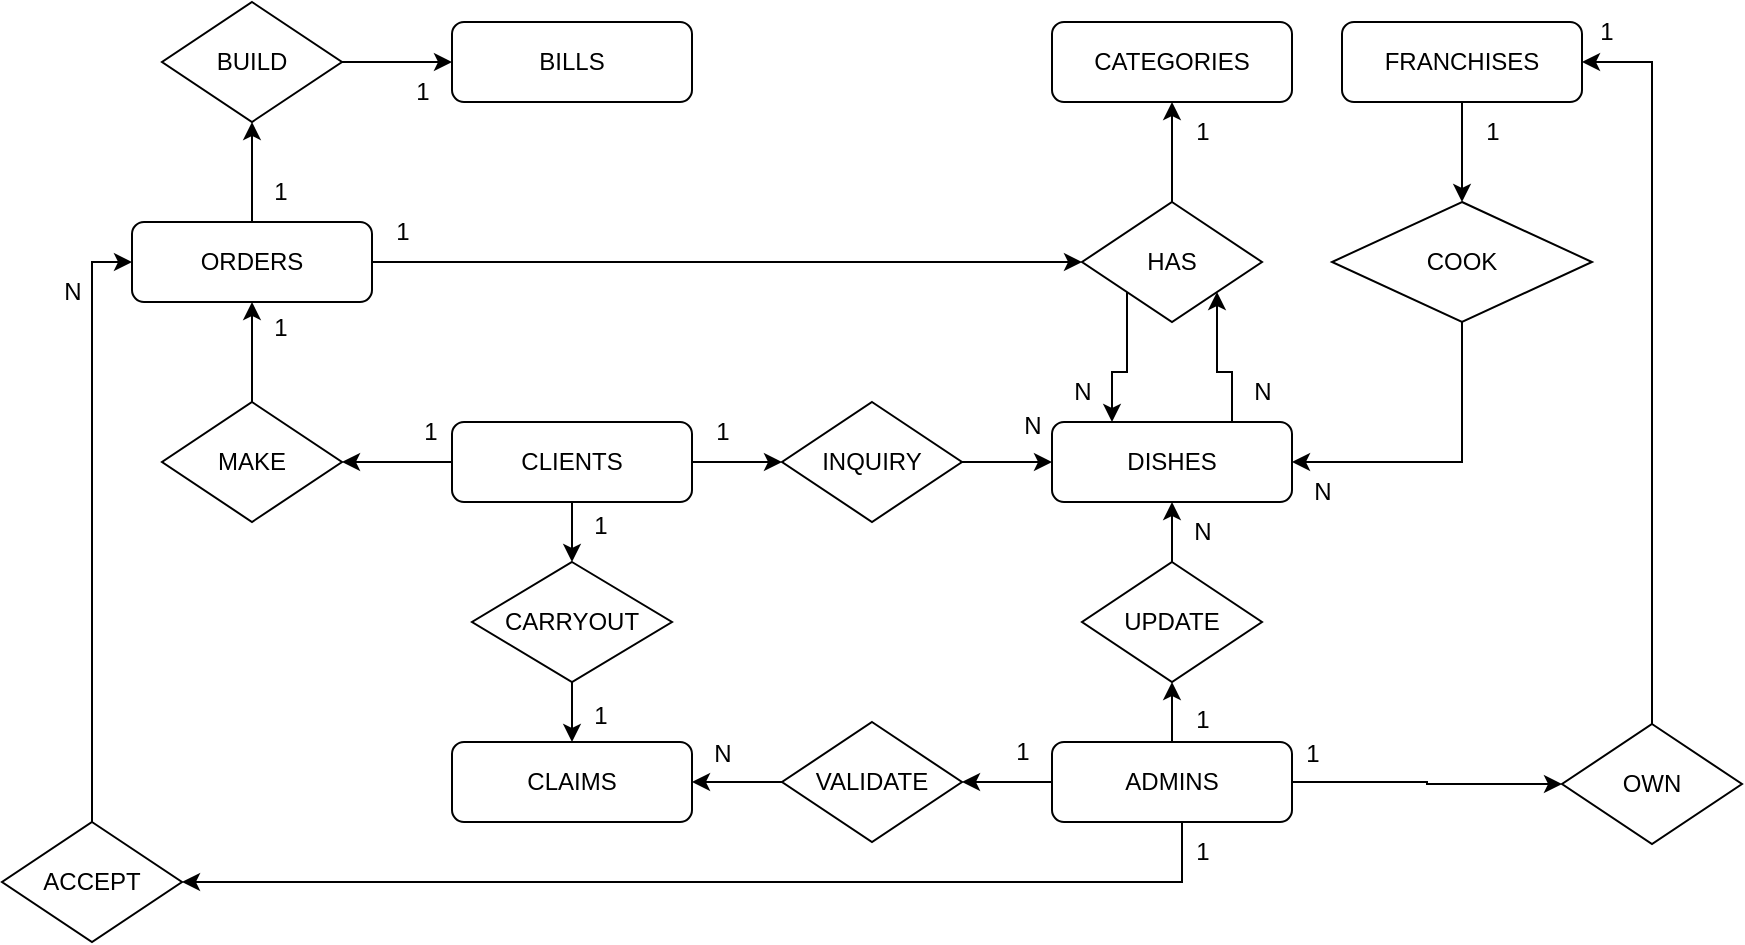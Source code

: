 <mxfile version="21.6.5" type="device">
  <diagram id="C5RBs43oDa-KdzZeNtuy" name="Page-1">
    <mxGraphModel dx="955" dy="550" grid="1" gridSize="10" guides="1" tooltips="1" connect="1" arrows="1" fold="1" page="1" pageScale="1" pageWidth="827" pageHeight="1169" background="#ffffff" math="0" shadow="0">
      <root>
        <mxCell id="WIyWlLk6GJQsqaUBKTNV-0" />
        <mxCell id="WIyWlLk6GJQsqaUBKTNV-1" parent="WIyWlLk6GJQsqaUBKTNV-0" />
        <mxCell id="UwueRlU5aX1hBGlAi6Qt-48" style="edgeStyle=orthogonalEdgeStyle;rounded=0;orthogonalLoop=1;jettySize=auto;html=1;exitX=0.75;exitY=0;exitDx=0;exitDy=0;entryX=1;entryY=1;entryDx=0;entryDy=0;" edge="1" parent="WIyWlLk6GJQsqaUBKTNV-1" source="WIyWlLk6GJQsqaUBKTNV-3" target="UwueRlU5aX1hBGlAi6Qt-29">
          <mxGeometry relative="1" as="geometry" />
        </mxCell>
        <mxCell id="WIyWlLk6GJQsqaUBKTNV-3" value="&lt;div&gt;DISHES&lt;/div&gt;" style="rounded=1;whiteSpace=wrap;html=1;fontSize=12;glass=0;strokeWidth=1;shadow=0;" parent="WIyWlLk6GJQsqaUBKTNV-1" vertex="1">
          <mxGeometry x="535" y="250" width="120" height="40" as="geometry" />
        </mxCell>
        <mxCell id="UwueRlU5aX1hBGlAi6Qt-17" style="edgeStyle=orthogonalEdgeStyle;rounded=0;orthogonalLoop=1;jettySize=auto;html=1;entryX=0.5;entryY=1;entryDx=0;entryDy=0;" edge="1" parent="WIyWlLk6GJQsqaUBKTNV-1" source="WIyWlLk6GJQsqaUBKTNV-7" target="UwueRlU5aX1hBGlAi6Qt-10">
          <mxGeometry relative="1" as="geometry" />
        </mxCell>
        <mxCell id="UwueRlU5aX1hBGlAi6Qt-40" style="edgeStyle=orthogonalEdgeStyle;rounded=0;orthogonalLoop=1;jettySize=auto;html=1;entryX=0;entryY=0.5;entryDx=0;entryDy=0;" edge="1" parent="WIyWlLk6GJQsqaUBKTNV-1" source="WIyWlLk6GJQsqaUBKTNV-7" target="UwueRlU5aX1hBGlAi6Qt-29">
          <mxGeometry relative="1" as="geometry" />
        </mxCell>
        <mxCell id="WIyWlLk6GJQsqaUBKTNV-7" value="ORDERS" style="rounded=1;whiteSpace=wrap;html=1;fontSize=12;glass=0;strokeWidth=1;shadow=0;" parent="WIyWlLk6GJQsqaUBKTNV-1" vertex="1">
          <mxGeometry x="75" y="150" width="120" height="40" as="geometry" />
        </mxCell>
        <mxCell id="UwueRlU5aX1hBGlAi6Qt-2" value="BILLS" style="rounded=1;whiteSpace=wrap;html=1;fontSize=12;glass=0;strokeWidth=1;shadow=0;" vertex="1" parent="WIyWlLk6GJQsqaUBKTNV-1">
          <mxGeometry x="235" y="50" width="120" height="40" as="geometry" />
        </mxCell>
        <mxCell id="UwueRlU5aX1hBGlAi6Qt-28" style="edgeStyle=orthogonalEdgeStyle;rounded=0;orthogonalLoop=1;jettySize=auto;html=1;entryX=1;entryY=0.5;entryDx=0;entryDy=0;" edge="1" parent="WIyWlLk6GJQsqaUBKTNV-1" source="UwueRlU5aX1hBGlAi6Qt-3" target="UwueRlU5aX1hBGlAi6Qt-9">
          <mxGeometry relative="1" as="geometry" />
        </mxCell>
        <mxCell id="UwueRlU5aX1hBGlAi6Qt-31" style="edgeStyle=orthogonalEdgeStyle;rounded=0;orthogonalLoop=1;jettySize=auto;html=1;entryX=0;entryY=0.5;entryDx=0;entryDy=0;" edge="1" parent="WIyWlLk6GJQsqaUBKTNV-1" source="UwueRlU5aX1hBGlAi6Qt-3" target="UwueRlU5aX1hBGlAi6Qt-23">
          <mxGeometry relative="1" as="geometry" />
        </mxCell>
        <mxCell id="UwueRlU5aX1hBGlAi6Qt-34" style="edgeStyle=orthogonalEdgeStyle;rounded=0;orthogonalLoop=1;jettySize=auto;html=1;" edge="1" parent="WIyWlLk6GJQsqaUBKTNV-1" source="UwueRlU5aX1hBGlAi6Qt-3" target="UwueRlU5aX1hBGlAi6Qt-19">
          <mxGeometry relative="1" as="geometry" />
        </mxCell>
        <mxCell id="UwueRlU5aX1hBGlAi6Qt-3" value="&lt;div&gt;CLIENTS&lt;br&gt;&lt;/div&gt;" style="rounded=1;whiteSpace=wrap;html=1;fontSize=12;glass=0;strokeWidth=1;shadow=0;" vertex="1" parent="WIyWlLk6GJQsqaUBKTNV-1">
          <mxGeometry x="235" y="250" width="120" height="40" as="geometry" />
        </mxCell>
        <mxCell id="UwueRlU5aX1hBGlAi6Qt-36" style="edgeStyle=orthogonalEdgeStyle;rounded=0;orthogonalLoop=1;jettySize=auto;html=1;" edge="1" parent="WIyWlLk6GJQsqaUBKTNV-1" source="UwueRlU5aX1hBGlAi6Qt-4" target="UwueRlU5aX1hBGlAi6Qt-33">
          <mxGeometry relative="1" as="geometry" />
        </mxCell>
        <mxCell id="UwueRlU5aX1hBGlAi6Qt-38" style="edgeStyle=orthogonalEdgeStyle;rounded=0;orthogonalLoop=1;jettySize=auto;html=1;" edge="1" parent="WIyWlLk6GJQsqaUBKTNV-1" source="UwueRlU5aX1hBGlAi6Qt-4" target="UwueRlU5aX1hBGlAi6Qt-20">
          <mxGeometry relative="1" as="geometry" />
        </mxCell>
        <mxCell id="UwueRlU5aX1hBGlAi6Qt-52" style="edgeStyle=orthogonalEdgeStyle;rounded=0;orthogonalLoop=1;jettySize=auto;html=1;entryX=1;entryY=0.5;entryDx=0;entryDy=0;" edge="1" parent="WIyWlLk6GJQsqaUBKTNV-1" source="UwueRlU5aX1hBGlAi6Qt-4" target="UwueRlU5aX1hBGlAi6Qt-51">
          <mxGeometry relative="1" as="geometry">
            <Array as="points">
              <mxPoint x="600" y="480" />
            </Array>
          </mxGeometry>
        </mxCell>
        <mxCell id="UwueRlU5aX1hBGlAi6Qt-79" style="edgeStyle=orthogonalEdgeStyle;rounded=0;orthogonalLoop=1;jettySize=auto;html=1;exitX=1;exitY=0.5;exitDx=0;exitDy=0;entryX=0;entryY=0.5;entryDx=0;entryDy=0;" edge="1" parent="WIyWlLk6GJQsqaUBKTNV-1" source="UwueRlU5aX1hBGlAi6Qt-4" target="UwueRlU5aX1hBGlAi6Qt-78">
          <mxGeometry relative="1" as="geometry" />
        </mxCell>
        <mxCell id="UwueRlU5aX1hBGlAi6Qt-4" value="ADMINS" style="rounded=1;whiteSpace=wrap;html=1;fontSize=12;glass=0;strokeWidth=1;shadow=0;" vertex="1" parent="WIyWlLk6GJQsqaUBKTNV-1">
          <mxGeometry x="535" y="410" width="120" height="40" as="geometry" />
        </mxCell>
        <mxCell id="UwueRlU5aX1hBGlAi6Qt-5" value="&lt;div&gt;CATEGORIES&lt;/div&gt;" style="rounded=1;whiteSpace=wrap;html=1;fontSize=12;glass=0;strokeWidth=1;shadow=0;" vertex="1" parent="WIyWlLk6GJQsqaUBKTNV-1">
          <mxGeometry x="535" y="50" width="120" height="40" as="geometry" />
        </mxCell>
        <mxCell id="UwueRlU5aX1hBGlAi6Qt-45" style="edgeStyle=orthogonalEdgeStyle;rounded=0;orthogonalLoop=1;jettySize=auto;html=1;entryX=0.5;entryY=0;entryDx=0;entryDy=0;" edge="1" parent="WIyWlLk6GJQsqaUBKTNV-1" source="UwueRlU5aX1hBGlAi6Qt-6" target="UwueRlU5aX1hBGlAi6Qt-30">
          <mxGeometry relative="1" as="geometry" />
        </mxCell>
        <mxCell id="UwueRlU5aX1hBGlAi6Qt-6" value="FRANCHISES" style="rounded=1;whiteSpace=wrap;html=1;fontSize=12;glass=0;strokeWidth=1;shadow=0;" vertex="1" parent="WIyWlLk6GJQsqaUBKTNV-1">
          <mxGeometry x="680" y="50" width="120" height="40" as="geometry" />
        </mxCell>
        <mxCell id="UwueRlU5aX1hBGlAi6Qt-8" value="CLAIMS" style="rounded=1;whiteSpace=wrap;html=1;fontSize=12;glass=0;strokeWidth=1;shadow=0;" vertex="1" parent="WIyWlLk6GJQsqaUBKTNV-1">
          <mxGeometry x="235" y="410" width="120" height="40" as="geometry" />
        </mxCell>
        <mxCell id="UwueRlU5aX1hBGlAi6Qt-16" style="edgeStyle=orthogonalEdgeStyle;rounded=0;orthogonalLoop=1;jettySize=auto;html=1;entryX=0.5;entryY=1;entryDx=0;entryDy=0;" edge="1" parent="WIyWlLk6GJQsqaUBKTNV-1" source="UwueRlU5aX1hBGlAi6Qt-9" target="WIyWlLk6GJQsqaUBKTNV-7">
          <mxGeometry relative="1" as="geometry" />
        </mxCell>
        <mxCell id="UwueRlU5aX1hBGlAi6Qt-9" value="MAKE" style="rhombus;whiteSpace=wrap;html=1;" vertex="1" parent="WIyWlLk6GJQsqaUBKTNV-1">
          <mxGeometry x="90" y="240" width="90" height="60" as="geometry" />
        </mxCell>
        <mxCell id="UwueRlU5aX1hBGlAi6Qt-18" style="edgeStyle=orthogonalEdgeStyle;rounded=0;orthogonalLoop=1;jettySize=auto;html=1;entryX=0;entryY=0.5;entryDx=0;entryDy=0;" edge="1" parent="WIyWlLk6GJQsqaUBKTNV-1" source="UwueRlU5aX1hBGlAi6Qt-10" target="UwueRlU5aX1hBGlAi6Qt-2">
          <mxGeometry relative="1" as="geometry" />
        </mxCell>
        <mxCell id="UwueRlU5aX1hBGlAi6Qt-10" value="BUILD" style="rhombus;whiteSpace=wrap;html=1;" vertex="1" parent="WIyWlLk6GJQsqaUBKTNV-1">
          <mxGeometry x="90" y="40" width="90" height="60" as="geometry" />
        </mxCell>
        <mxCell id="UwueRlU5aX1hBGlAi6Qt-35" style="edgeStyle=orthogonalEdgeStyle;rounded=0;orthogonalLoop=1;jettySize=auto;html=1;entryX=0.5;entryY=0;entryDx=0;entryDy=0;" edge="1" parent="WIyWlLk6GJQsqaUBKTNV-1" source="UwueRlU5aX1hBGlAi6Qt-19" target="UwueRlU5aX1hBGlAi6Qt-8">
          <mxGeometry relative="1" as="geometry" />
        </mxCell>
        <mxCell id="UwueRlU5aX1hBGlAi6Qt-19" value="CARRYOUT" style="rhombus;whiteSpace=wrap;html=1;" vertex="1" parent="WIyWlLk6GJQsqaUBKTNV-1">
          <mxGeometry x="245" y="320" width="100" height="60" as="geometry" />
        </mxCell>
        <mxCell id="UwueRlU5aX1hBGlAi6Qt-39" style="edgeStyle=orthogonalEdgeStyle;rounded=0;orthogonalLoop=1;jettySize=auto;html=1;entryX=1;entryY=0.5;entryDx=0;entryDy=0;" edge="1" parent="WIyWlLk6GJQsqaUBKTNV-1" source="UwueRlU5aX1hBGlAi6Qt-20" target="UwueRlU5aX1hBGlAi6Qt-8">
          <mxGeometry relative="1" as="geometry" />
        </mxCell>
        <mxCell id="UwueRlU5aX1hBGlAi6Qt-20" value="VALIDATE" style="rhombus;whiteSpace=wrap;html=1;" vertex="1" parent="WIyWlLk6GJQsqaUBKTNV-1">
          <mxGeometry x="400" y="400" width="90" height="60" as="geometry" />
        </mxCell>
        <mxCell id="UwueRlU5aX1hBGlAi6Qt-32" style="edgeStyle=orthogonalEdgeStyle;rounded=0;orthogonalLoop=1;jettySize=auto;html=1;" edge="1" parent="WIyWlLk6GJQsqaUBKTNV-1" source="UwueRlU5aX1hBGlAi6Qt-23" target="WIyWlLk6GJQsqaUBKTNV-3">
          <mxGeometry relative="1" as="geometry" />
        </mxCell>
        <mxCell id="UwueRlU5aX1hBGlAi6Qt-23" value="INQUIRY" style="rhombus;whiteSpace=wrap;html=1;" vertex="1" parent="WIyWlLk6GJQsqaUBKTNV-1">
          <mxGeometry x="400" y="240" width="90" height="60" as="geometry" />
        </mxCell>
        <mxCell id="UwueRlU5aX1hBGlAi6Qt-44" style="edgeStyle=orthogonalEdgeStyle;rounded=0;orthogonalLoop=1;jettySize=auto;html=1;entryX=0.5;entryY=1;entryDx=0;entryDy=0;" edge="1" parent="WIyWlLk6GJQsqaUBKTNV-1" source="UwueRlU5aX1hBGlAi6Qt-29" target="UwueRlU5aX1hBGlAi6Qt-5">
          <mxGeometry relative="1" as="geometry" />
        </mxCell>
        <mxCell id="UwueRlU5aX1hBGlAi6Qt-49" style="edgeStyle=orthogonalEdgeStyle;rounded=0;orthogonalLoop=1;jettySize=auto;html=1;exitX=0;exitY=1;exitDx=0;exitDy=0;entryX=0.25;entryY=0;entryDx=0;entryDy=0;" edge="1" parent="WIyWlLk6GJQsqaUBKTNV-1" source="UwueRlU5aX1hBGlAi6Qt-29" target="WIyWlLk6GJQsqaUBKTNV-3">
          <mxGeometry relative="1" as="geometry" />
        </mxCell>
        <mxCell id="UwueRlU5aX1hBGlAi6Qt-29" value="HAS" style="rhombus;whiteSpace=wrap;html=1;" vertex="1" parent="WIyWlLk6GJQsqaUBKTNV-1">
          <mxGeometry x="550" y="140" width="90" height="60" as="geometry" />
        </mxCell>
        <mxCell id="UwueRlU5aX1hBGlAi6Qt-50" style="edgeStyle=orthogonalEdgeStyle;rounded=0;orthogonalLoop=1;jettySize=auto;html=1;entryX=1;entryY=0.5;entryDx=0;entryDy=0;" edge="1" parent="WIyWlLk6GJQsqaUBKTNV-1" source="UwueRlU5aX1hBGlAi6Qt-30" target="WIyWlLk6GJQsqaUBKTNV-3">
          <mxGeometry relative="1" as="geometry">
            <Array as="points">
              <mxPoint x="740" y="270" />
            </Array>
          </mxGeometry>
        </mxCell>
        <mxCell id="UwueRlU5aX1hBGlAi6Qt-30" value="COOK" style="rhombus;whiteSpace=wrap;html=1;" vertex="1" parent="WIyWlLk6GJQsqaUBKTNV-1">
          <mxGeometry x="675" y="140" width="130" height="60" as="geometry" />
        </mxCell>
        <mxCell id="UwueRlU5aX1hBGlAi6Qt-37" style="edgeStyle=orthogonalEdgeStyle;rounded=0;orthogonalLoop=1;jettySize=auto;html=1;" edge="1" parent="WIyWlLk6GJQsqaUBKTNV-1" source="UwueRlU5aX1hBGlAi6Qt-33" target="WIyWlLk6GJQsqaUBKTNV-3">
          <mxGeometry relative="1" as="geometry" />
        </mxCell>
        <mxCell id="UwueRlU5aX1hBGlAi6Qt-33" value="UPDATE" style="rhombus;whiteSpace=wrap;html=1;" vertex="1" parent="WIyWlLk6GJQsqaUBKTNV-1">
          <mxGeometry x="550" y="320" width="90" height="60" as="geometry" />
        </mxCell>
        <mxCell id="UwueRlU5aX1hBGlAi6Qt-53" style="edgeStyle=orthogonalEdgeStyle;rounded=0;orthogonalLoop=1;jettySize=auto;html=1;entryX=0;entryY=0.5;entryDx=0;entryDy=0;" edge="1" parent="WIyWlLk6GJQsqaUBKTNV-1" source="UwueRlU5aX1hBGlAi6Qt-51" target="WIyWlLk6GJQsqaUBKTNV-7">
          <mxGeometry relative="1" as="geometry" />
        </mxCell>
        <mxCell id="UwueRlU5aX1hBGlAi6Qt-51" value="ACCEPT" style="rhombus;whiteSpace=wrap;html=1;" vertex="1" parent="WIyWlLk6GJQsqaUBKTNV-1">
          <mxGeometry x="10" y="450" width="90" height="60" as="geometry" />
        </mxCell>
        <mxCell id="UwueRlU5aX1hBGlAi6Qt-54" value="1" style="text;html=1;align=center;verticalAlign=middle;resizable=0;points=[];autosize=1;strokeColor=none;fillColor=none;" vertex="1" parent="WIyWlLk6GJQsqaUBKTNV-1">
          <mxGeometry x="209" y="240" width="30" height="30" as="geometry" />
        </mxCell>
        <mxCell id="UwueRlU5aX1hBGlAi6Qt-55" value="1" style="text;html=1;align=center;verticalAlign=middle;resizable=0;points=[];autosize=1;strokeColor=none;fillColor=none;" vertex="1" parent="WIyWlLk6GJQsqaUBKTNV-1">
          <mxGeometry x="134" y="188" width="30" height="30" as="geometry" />
        </mxCell>
        <mxCell id="UwueRlU5aX1hBGlAi6Qt-56" value="1" style="text;html=1;align=center;verticalAlign=middle;resizable=0;points=[];autosize=1;strokeColor=none;fillColor=none;" vertex="1" parent="WIyWlLk6GJQsqaUBKTNV-1">
          <mxGeometry x="134" y="120" width="30" height="30" as="geometry" />
        </mxCell>
        <mxCell id="UwueRlU5aX1hBGlAi6Qt-58" value="1" style="text;html=1;align=center;verticalAlign=middle;resizable=0;points=[];autosize=1;strokeColor=none;fillColor=none;" vertex="1" parent="WIyWlLk6GJQsqaUBKTNV-1">
          <mxGeometry x="205" y="70" width="30" height="30" as="geometry" />
        </mxCell>
        <mxCell id="UwueRlU5aX1hBGlAi6Qt-59" value="1" style="text;html=1;align=center;verticalAlign=middle;resizable=0;points=[];autosize=1;strokeColor=none;fillColor=none;" vertex="1" parent="WIyWlLk6GJQsqaUBKTNV-1">
          <mxGeometry x="355" y="240" width="30" height="30" as="geometry" />
        </mxCell>
        <mxCell id="UwueRlU5aX1hBGlAi6Qt-60" value="N" style="text;html=1;align=center;verticalAlign=middle;resizable=0;points=[];autosize=1;strokeColor=none;fillColor=none;" vertex="1" parent="WIyWlLk6GJQsqaUBKTNV-1">
          <mxGeometry x="510" y="237" width="30" height="30" as="geometry" />
        </mxCell>
        <mxCell id="UwueRlU5aX1hBGlAi6Qt-61" value="1" style="text;html=1;align=center;verticalAlign=middle;resizable=0;points=[];autosize=1;strokeColor=none;fillColor=none;" vertex="1" parent="WIyWlLk6GJQsqaUBKTNV-1">
          <mxGeometry x="294" y="287" width="30" height="30" as="geometry" />
        </mxCell>
        <mxCell id="UwueRlU5aX1hBGlAi6Qt-62" value="1" style="text;html=1;align=center;verticalAlign=middle;resizable=0;points=[];autosize=1;strokeColor=none;fillColor=none;" vertex="1" parent="WIyWlLk6GJQsqaUBKTNV-1">
          <mxGeometry x="294" y="382" width="30" height="30" as="geometry" />
        </mxCell>
        <mxCell id="UwueRlU5aX1hBGlAi6Qt-63" value="1" style="text;html=1;align=center;verticalAlign=middle;resizable=0;points=[];autosize=1;strokeColor=none;fillColor=none;" vertex="1" parent="WIyWlLk6GJQsqaUBKTNV-1">
          <mxGeometry x="595" y="384" width="30" height="30" as="geometry" />
        </mxCell>
        <mxCell id="UwueRlU5aX1hBGlAi6Qt-64" value="1" style="text;html=1;align=center;verticalAlign=middle;resizable=0;points=[];autosize=1;strokeColor=none;fillColor=none;" vertex="1" parent="WIyWlLk6GJQsqaUBKTNV-1">
          <mxGeometry x="595" y="90" width="30" height="30" as="geometry" />
        </mxCell>
        <mxCell id="UwueRlU5aX1hBGlAi6Qt-65" value="1" style="text;html=1;align=center;verticalAlign=middle;resizable=0;points=[];autosize=1;strokeColor=none;fillColor=none;" vertex="1" parent="WIyWlLk6GJQsqaUBKTNV-1">
          <mxGeometry x="740" y="90" width="30" height="30" as="geometry" />
        </mxCell>
        <mxCell id="UwueRlU5aX1hBGlAi6Qt-67" value="N" style="text;html=1;align=center;verticalAlign=middle;resizable=0;points=[];autosize=1;strokeColor=none;fillColor=none;" vertex="1" parent="WIyWlLk6GJQsqaUBKTNV-1">
          <mxGeometry x="655" y="270" width="30" height="30" as="geometry" />
        </mxCell>
        <mxCell id="UwueRlU5aX1hBGlAi6Qt-69" value="N" style="text;html=1;align=center;verticalAlign=middle;resizable=0;points=[];autosize=1;strokeColor=none;fillColor=none;" vertex="1" parent="WIyWlLk6GJQsqaUBKTNV-1">
          <mxGeometry x="535" y="220" width="30" height="30" as="geometry" />
        </mxCell>
        <mxCell id="UwueRlU5aX1hBGlAi6Qt-70" value="N" style="text;html=1;align=center;verticalAlign=middle;resizable=0;points=[];autosize=1;strokeColor=none;fillColor=none;" vertex="1" parent="WIyWlLk6GJQsqaUBKTNV-1">
          <mxGeometry x="595" y="290" width="30" height="30" as="geometry" />
        </mxCell>
        <mxCell id="UwueRlU5aX1hBGlAi6Qt-71" value="N" style="text;html=1;align=center;verticalAlign=middle;resizable=0;points=[];autosize=1;strokeColor=none;fillColor=none;" vertex="1" parent="WIyWlLk6GJQsqaUBKTNV-1">
          <mxGeometry x="625" y="220" width="30" height="30" as="geometry" />
        </mxCell>
        <mxCell id="UwueRlU5aX1hBGlAi6Qt-72" value="1" style="text;html=1;align=center;verticalAlign=middle;resizable=0;points=[];autosize=1;strokeColor=none;fillColor=none;" vertex="1" parent="WIyWlLk6GJQsqaUBKTNV-1">
          <mxGeometry x="505" y="400" width="30" height="30" as="geometry" />
        </mxCell>
        <mxCell id="UwueRlU5aX1hBGlAi6Qt-73" value="1" style="text;html=1;align=center;verticalAlign=middle;resizable=0;points=[];autosize=1;strokeColor=none;fillColor=none;" vertex="1" parent="WIyWlLk6GJQsqaUBKTNV-1">
          <mxGeometry x="195" y="140" width="30" height="30" as="geometry" />
        </mxCell>
        <mxCell id="UwueRlU5aX1hBGlAi6Qt-74" value="N" style="text;html=1;align=center;verticalAlign=middle;resizable=0;points=[];autosize=1;strokeColor=none;fillColor=none;" vertex="1" parent="WIyWlLk6GJQsqaUBKTNV-1">
          <mxGeometry x="355" y="401" width="30" height="30" as="geometry" />
        </mxCell>
        <mxCell id="UwueRlU5aX1hBGlAi6Qt-75" value="N" style="text;html=1;align=center;verticalAlign=middle;resizable=0;points=[];autosize=1;strokeColor=none;fillColor=none;" vertex="1" parent="WIyWlLk6GJQsqaUBKTNV-1">
          <mxGeometry x="30" y="170" width="30" height="30" as="geometry" />
        </mxCell>
        <mxCell id="UwueRlU5aX1hBGlAi6Qt-76" value="1" style="text;html=1;align=center;verticalAlign=middle;resizable=0;points=[];autosize=1;strokeColor=none;fillColor=none;" vertex="1" parent="WIyWlLk6GJQsqaUBKTNV-1">
          <mxGeometry x="595" y="450" width="30" height="30" as="geometry" />
        </mxCell>
        <mxCell id="UwueRlU5aX1hBGlAi6Qt-80" style="edgeStyle=orthogonalEdgeStyle;rounded=0;orthogonalLoop=1;jettySize=auto;html=1;entryX=1;entryY=0.5;entryDx=0;entryDy=0;" edge="1" parent="WIyWlLk6GJQsqaUBKTNV-1" source="UwueRlU5aX1hBGlAi6Qt-78" target="UwueRlU5aX1hBGlAi6Qt-6">
          <mxGeometry relative="1" as="geometry" />
        </mxCell>
        <mxCell id="UwueRlU5aX1hBGlAi6Qt-78" value="OWN" style="rhombus;whiteSpace=wrap;html=1;" vertex="1" parent="WIyWlLk6GJQsqaUBKTNV-1">
          <mxGeometry x="790" y="401" width="90" height="60" as="geometry" />
        </mxCell>
        <mxCell id="UwueRlU5aX1hBGlAi6Qt-81" value="1" style="text;html=1;align=center;verticalAlign=middle;resizable=0;points=[];autosize=1;strokeColor=none;fillColor=none;" vertex="1" parent="WIyWlLk6GJQsqaUBKTNV-1">
          <mxGeometry x="650" y="401" width="30" height="30" as="geometry" />
        </mxCell>
        <mxCell id="UwueRlU5aX1hBGlAi6Qt-82" value="1" style="text;html=1;align=center;verticalAlign=middle;resizable=0;points=[];autosize=1;strokeColor=none;fillColor=none;" vertex="1" parent="WIyWlLk6GJQsqaUBKTNV-1">
          <mxGeometry x="797" y="40" width="30" height="30" as="geometry" />
        </mxCell>
      </root>
    </mxGraphModel>
  </diagram>
</mxfile>

